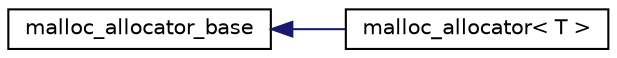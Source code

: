digraph "Graphical Class Hierarchy"
{
  edge [fontname="Helvetica",fontsize="10",labelfontname="Helvetica",labelfontsize="10"];
  node [fontname="Helvetica",fontsize="10",shape=record];
  rankdir="LR";
  Node0 [label="malloc_allocator_base",height=0.2,width=0.4,color="black", fillcolor="white", style="filled",URL="$structmalloc__allocator__base.html"];
  Node0 -> Node1 [dir="back",color="midnightblue",fontsize="10",style="solid",fontname="Helvetica"];
  Node1 [label="malloc_allocator\< T \>",height=0.2,width=0.4,color="black", fillcolor="white", style="filled",URL="$classmalloc__allocator.html"];
}
